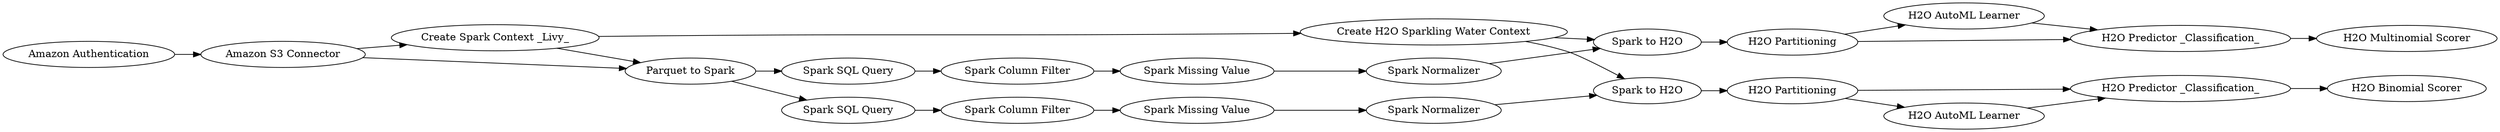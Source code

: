 digraph {
	3 [label="Amazon S3 Connector"]
	8 [label="Parquet to Spark"]
	9 [label="Create H2O Sparkling Water Context"]
	11 [label="Spark to H2O"]
	14 [label="H2O Partitioning"]
	22 [label="H2O AutoML Learner"]
	23 [label="H2O Predictor _Classification_"]
	25 [label="H2O AutoML Learner"]
	26 [label="H2O Predictor _Classification_"]
	27 [label="H2O Binomial Scorer"]
	31 [label="Spark Column Filter"]
	32 [label="Spark SQL Query"]
	33 [label="Spark SQL Query"]
	34 [label="Spark Column Filter"]
	35 [label="Spark to H2O"]
	36 [label="H2O Partitioning"]
	37 [label="H2O Multinomial Scorer"]
	38 [label="Spark Missing Value"]
	39 [label="Spark Normalizer"]
	40 [label="Spark Missing Value"]
	41 [label="Spark Normalizer"]
	42 [label="Create Spark Context _Livy_"]
	43 [label="Amazon Authentication"]
	3 -> 8
	3 -> 42
	8 -> 32
	8 -> 33
	9 -> 11
	9 -> 35
	11 -> 14
	14 -> 26
	14 -> 25
	22 -> 23
	23 -> 37
	25 -> 26
	26 -> 27
	31 -> 38
	32 -> 31
	33 -> 34
	34 -> 40
	35 -> 36
	36 -> 22
	36 -> 23
	38 -> 39
	39 -> 11
	40 -> 41
	41 -> 35
	42 -> 8
	42 -> 9
	43 -> 3
	rankdir=LR
}
